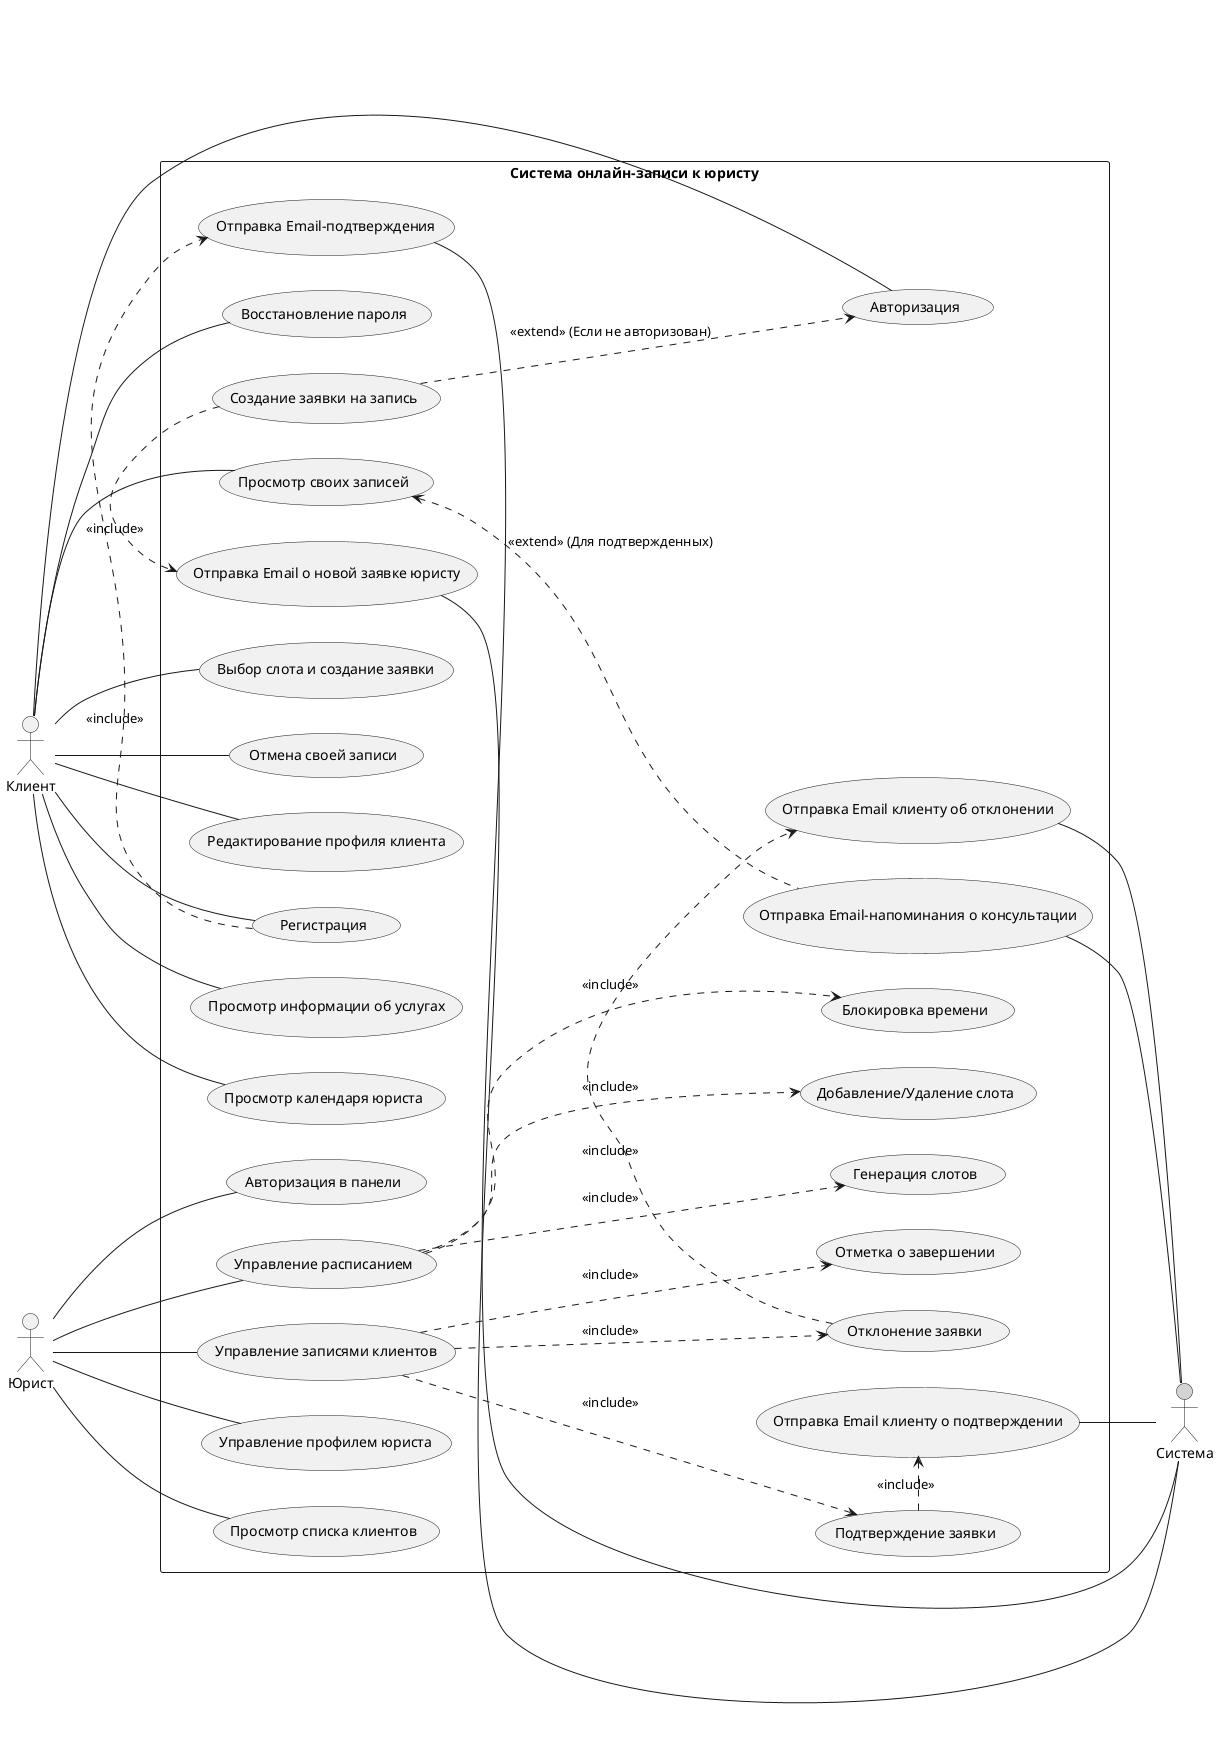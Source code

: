 @startuml UseCaseDiagram
left to right direction
skinparam packageStyle rectangle

actor Клиент as client
actor Юрист as lawyer
actor Система as system #LightGray

rectangle "Система онлайн-записи к юристу" {
  client -- (Просмотр информации об услугах)
  client -- (Просмотр календаря юриста)
  client -- (Регистрация)
  client -- (Авторизация)
  client -- (Восстановление пароля)
  client -- (Выбор слота и создание заявки)
  client -- (Просмотр своих записей)
  client -- (Отмена своей записи)
  client -- (Редактирование профиля клиента)

  (Регистрация) .> (Отправка Email-подтверждения) : <<include>>
  (Отправка Email-подтверждения) -- system
  (Создание заявки на запись) .> (Отправка Email о новой заявке юристу) : <<include>>
  (Отправка Email о новой заявке юристу) -- system
  (Создание заявки на запись) ..> (Авторизация) : <<extend>> (Если не авторизован)

  lawyer -- (Авторизация в панели)
  lawyer -- (Управление расписанием)
  lawyer -- (Управление записями клиентов)
  lawyer -- (Управление профилем юриста)
  lawyer -- (Просмотр списка клиентов)
  (Управление расписанием) ..> (Генерация слотов) : <<include>>
  (Управление расписанием) ..> (Добавление/Удаление слота) : <<include>>
  (Управление расписанием) ..> (Блокировка времени) : <<include>>
  (Управление записями клиентов) ..> (Подтверждение заявки) : <<include>>
  (Управление записями клиентов) ..> (Отклонение заявки) : <<include>>
  (Управление записями клиентов) ..> (Отметка о завершении) : <<include>>

  (Подтверждение заявки) .> (Отправка Email клиенту о подтверждении) : <<include>>
  (Отправка Email клиенту о подтверждении) -- system
  (Отклонение заявки) .> (Отправка Email клиенту об отклонении) : <<include>>
  (Отправка Email клиенту об отклонении) -- system

  system -- (Отправка Email-напоминания о консультации)
  (Отправка Email-напоминания о консультации) .up.> (Просмотр своих записей) : <<extend>> (Для подтвержденных)
}
@enduml